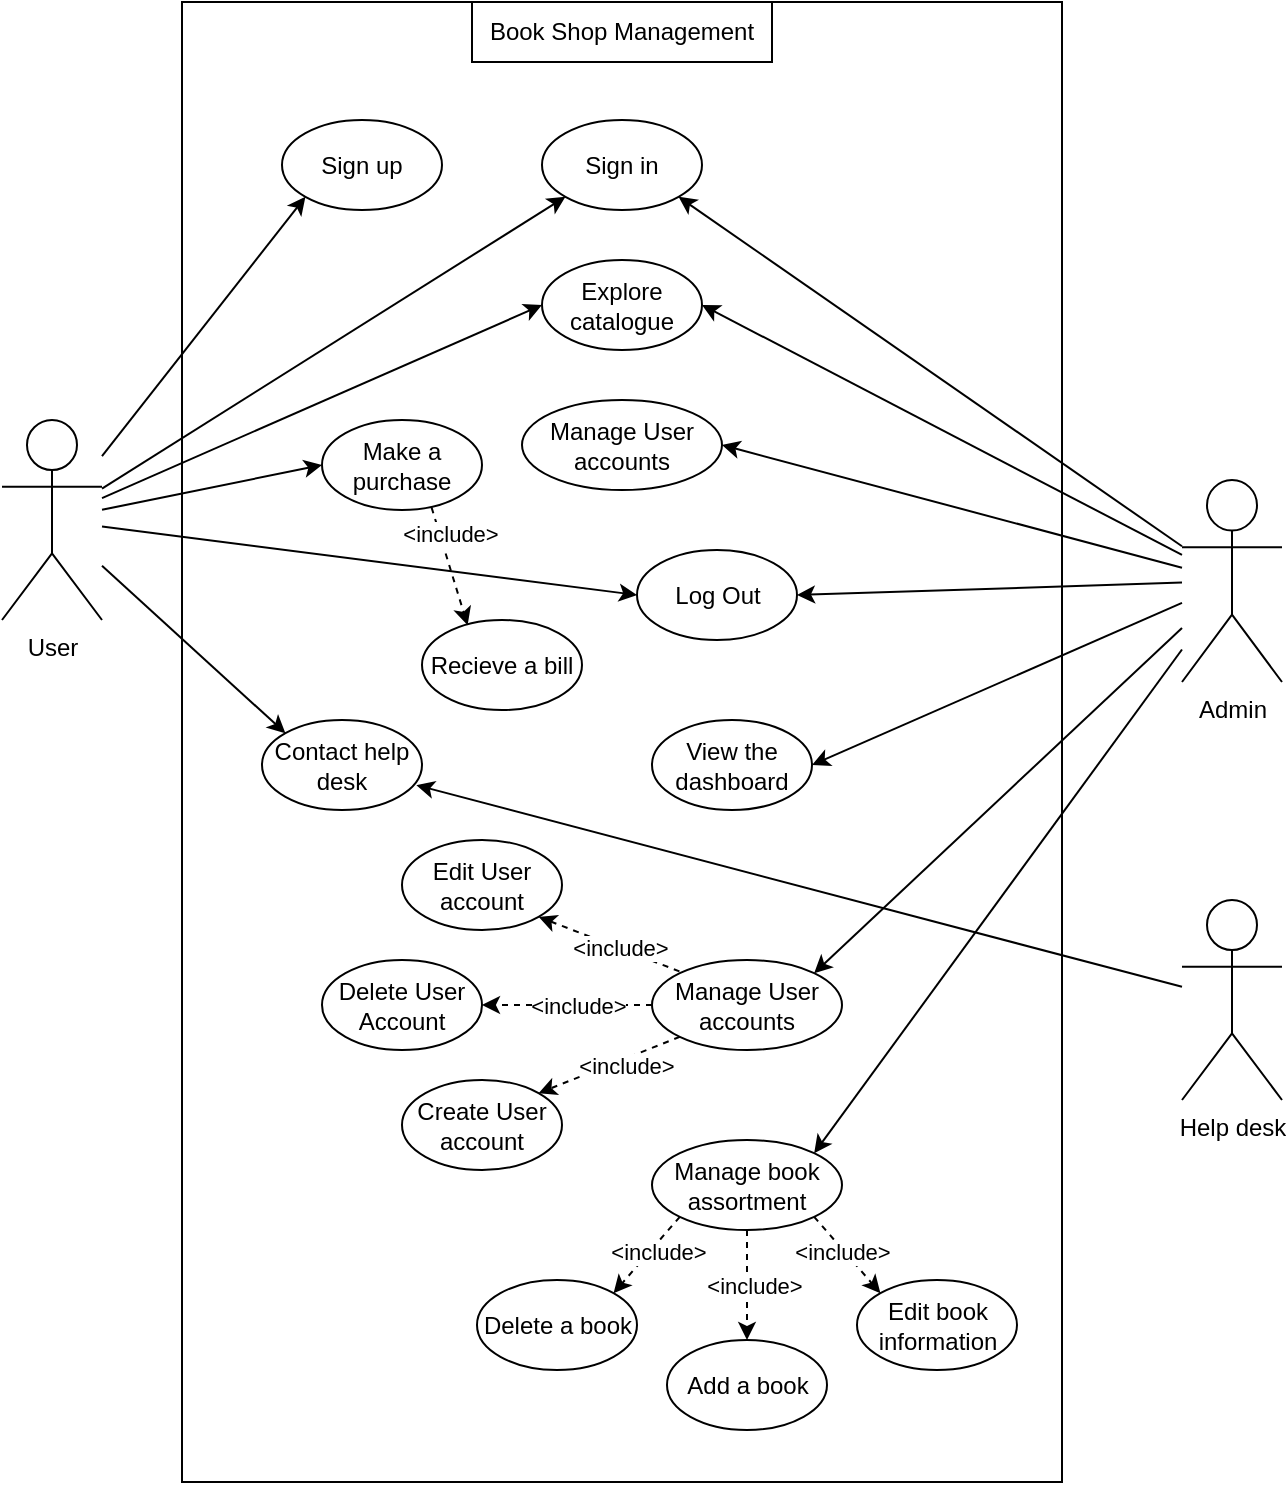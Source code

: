 <mxfile version="22.1.2" type="device">
  <diagram name="Page-1" id="ufkggKscRqSqTlpsX15j">
    <mxGraphModel dx="1036" dy="606" grid="1" gridSize="10" guides="1" tooltips="1" connect="1" arrows="1" fold="1" page="1" pageScale="1" pageWidth="850" pageHeight="1100" math="0" shadow="0">
      <root>
        <mxCell id="0" />
        <mxCell id="1" parent="0" />
        <mxCell id="jjX1cJZiCWYE-OouKNHz-5" value="" style="group;movable=1;resizable=1;rotatable=1;deletable=1;editable=1;locked=0;connectable=1;" vertex="1" connectable="0" parent="1">
          <mxGeometry x="190" y="41" width="460" height="740" as="geometry" />
        </mxCell>
        <mxCell id="jjX1cJZiCWYE-OouKNHz-1" value="" style="rounded=0;whiteSpace=wrap;html=1;movable=1;resizable=1;rotatable=1;deletable=1;editable=1;locked=0;connectable=1;" vertex="1" parent="jjX1cJZiCWYE-OouKNHz-5">
          <mxGeometry width="440" height="740" as="geometry" />
        </mxCell>
        <mxCell id="jjX1cJZiCWYE-OouKNHz-10" value="Sign in" style="ellipse;whiteSpace=wrap;html=1;movable=1;resizable=1;rotatable=1;deletable=1;editable=1;locked=0;connectable=1;" vertex="1" parent="jjX1cJZiCWYE-OouKNHz-5">
          <mxGeometry x="180" y="59" width="80" height="45" as="geometry" />
        </mxCell>
        <mxCell id="jjX1cJZiCWYE-OouKNHz-13" value="Make a purchase" style="ellipse;whiteSpace=wrap;html=1;movable=1;resizable=1;rotatable=1;deletable=1;editable=1;locked=0;connectable=1;" vertex="1" parent="jjX1cJZiCWYE-OouKNHz-5">
          <mxGeometry x="70" y="209" width="80" height="45" as="geometry" />
        </mxCell>
        <mxCell id="jjX1cJZiCWYE-OouKNHz-14" value="Explore catalogue" style="ellipse;whiteSpace=wrap;html=1;movable=1;resizable=1;rotatable=1;deletable=1;editable=1;locked=0;connectable=1;" vertex="1" parent="jjX1cJZiCWYE-OouKNHz-5">
          <mxGeometry x="180" y="129" width="80" height="45" as="geometry" />
        </mxCell>
        <mxCell id="jjX1cJZiCWYE-OouKNHz-15" value="Recieve a bill" style="ellipse;whiteSpace=wrap;html=1;movable=1;resizable=1;rotatable=1;deletable=1;editable=1;locked=0;connectable=1;" vertex="1" parent="jjX1cJZiCWYE-OouKNHz-5">
          <mxGeometry x="120" y="309" width="80" height="45" as="geometry" />
        </mxCell>
        <mxCell id="jjX1cJZiCWYE-OouKNHz-21" value="" style="endArrow=classic;html=1;rounded=0;exitX=0.685;exitY=0.973;exitDx=0;exitDy=0;dashed=1;entryX=0.285;entryY=0.058;entryDx=0;entryDy=0;exitPerimeter=0;movable=1;resizable=1;rotatable=1;deletable=1;editable=1;locked=0;connectable=1;entryPerimeter=0;" edge="1" parent="jjX1cJZiCWYE-OouKNHz-5" source="jjX1cJZiCWYE-OouKNHz-13" target="jjX1cJZiCWYE-OouKNHz-15">
          <mxGeometry width="50" height="50" relative="1" as="geometry">
            <mxPoint x="270" y="269" as="sourcePoint" />
            <mxPoint x="170" y="202" as="targetPoint" />
          </mxGeometry>
        </mxCell>
        <mxCell id="jjX1cJZiCWYE-OouKNHz-22" value="&amp;lt;include&amp;gt;" style="edgeLabel;html=1;align=center;verticalAlign=middle;resizable=1;points=[];movable=1;rotatable=1;deletable=1;editable=1;locked=0;connectable=1;" vertex="1" connectable="0" parent="jjX1cJZiCWYE-OouKNHz-21">
          <mxGeometry x="0.051" relative="1" as="geometry">
            <mxPoint x="-1" y="-18" as="offset" />
          </mxGeometry>
        </mxCell>
        <mxCell id="jjX1cJZiCWYE-OouKNHz-25" value="Contact help desk" style="ellipse;whiteSpace=wrap;html=1;movable=1;resizable=1;rotatable=1;deletable=1;editable=1;locked=0;connectable=1;" vertex="1" parent="jjX1cJZiCWYE-OouKNHz-5">
          <mxGeometry x="40" y="359" width="80" height="45" as="geometry" />
        </mxCell>
        <mxCell id="jjX1cJZiCWYE-OouKNHz-29" value="Manage User accounts" style="ellipse;whiteSpace=wrap;html=1;movable=1;resizable=1;rotatable=1;deletable=1;editable=1;locked=0;connectable=1;" vertex="1" parent="jjX1cJZiCWYE-OouKNHz-5">
          <mxGeometry x="170" y="199" width="100" height="45" as="geometry" />
        </mxCell>
        <mxCell id="jjX1cJZiCWYE-OouKNHz-30" value="Manage book assortment" style="ellipse;whiteSpace=wrap;html=1;movable=1;resizable=1;rotatable=1;deletable=1;editable=1;locked=0;connectable=1;" vertex="1" parent="jjX1cJZiCWYE-OouKNHz-5">
          <mxGeometry x="235" y="569" width="95" height="45" as="geometry" />
        </mxCell>
        <mxCell id="jjX1cJZiCWYE-OouKNHz-32" value="Edit book information" style="ellipse;whiteSpace=wrap;html=1;movable=1;resizable=1;rotatable=1;deletable=1;editable=1;locked=0;connectable=1;" vertex="1" parent="jjX1cJZiCWYE-OouKNHz-5">
          <mxGeometry x="337.5" y="639" width="80" height="45" as="geometry" />
        </mxCell>
        <mxCell id="jjX1cJZiCWYE-OouKNHz-33" value="Delete a book" style="ellipse;whiteSpace=wrap;html=1;movable=1;resizable=1;rotatable=1;deletable=1;editable=1;locked=0;connectable=1;" vertex="1" parent="jjX1cJZiCWYE-OouKNHz-5">
          <mxGeometry x="147.5" y="639" width="80" height="45" as="geometry" />
        </mxCell>
        <mxCell id="jjX1cJZiCWYE-OouKNHz-34" value="Add a book" style="ellipse;whiteSpace=wrap;html=1;movable=1;resizable=1;rotatable=1;deletable=1;editable=1;locked=0;connectable=1;" vertex="1" parent="jjX1cJZiCWYE-OouKNHz-5">
          <mxGeometry x="242.5" y="669" width="80" height="45" as="geometry" />
        </mxCell>
        <mxCell id="jjX1cJZiCWYE-OouKNHz-36" value="" style="endArrow=classic;html=1;rounded=0;exitX=0;exitY=1;exitDx=0;exitDy=0;entryX=1;entryY=0;entryDx=0;entryDy=0;dashed=1;movable=1;resizable=1;rotatable=1;deletable=1;editable=1;locked=0;connectable=1;" edge="1" parent="jjX1cJZiCWYE-OouKNHz-5" source="jjX1cJZiCWYE-OouKNHz-30" target="jjX1cJZiCWYE-OouKNHz-33">
          <mxGeometry width="50" height="50" relative="1" as="geometry">
            <mxPoint x="267.5" y="409" as="sourcePoint" />
            <mxPoint x="317.5" y="359" as="targetPoint" />
          </mxGeometry>
        </mxCell>
        <mxCell id="jjX1cJZiCWYE-OouKNHz-39" value="&amp;lt;include&amp;gt;" style="edgeLabel;html=1;align=center;verticalAlign=middle;resizable=1;points=[];movable=1;rotatable=1;deletable=1;editable=1;locked=0;connectable=1;" vertex="1" connectable="0" parent="jjX1cJZiCWYE-OouKNHz-36">
          <mxGeometry x="-0.2" y="3" relative="1" as="geometry">
            <mxPoint as="offset" />
          </mxGeometry>
        </mxCell>
        <mxCell id="jjX1cJZiCWYE-OouKNHz-37" value="" style="endArrow=classic;html=1;rounded=0;exitX=0.5;exitY=1;exitDx=0;exitDy=0;entryX=0.5;entryY=0;entryDx=0;entryDy=0;dashed=1;movable=1;resizable=1;rotatable=1;deletable=1;editable=1;locked=0;connectable=1;" edge="1" parent="jjX1cJZiCWYE-OouKNHz-5" source="jjX1cJZiCWYE-OouKNHz-30" target="jjX1cJZiCWYE-OouKNHz-34">
          <mxGeometry width="50" height="50" relative="1" as="geometry">
            <mxPoint x="267.5" y="409" as="sourcePoint" />
            <mxPoint x="317.5" y="359" as="targetPoint" />
          </mxGeometry>
        </mxCell>
        <mxCell id="jjX1cJZiCWYE-OouKNHz-42" value="&amp;lt;include&amp;gt;" style="edgeLabel;html=1;align=center;verticalAlign=middle;resizable=1;points=[];movable=1;rotatable=1;deletable=1;editable=1;locked=0;connectable=1;" vertex="1" connectable="0" parent="jjX1cJZiCWYE-OouKNHz-37">
          <mxGeometry x="-0.396" y="3" relative="1" as="geometry">
            <mxPoint y="11" as="offset" />
          </mxGeometry>
        </mxCell>
        <mxCell id="jjX1cJZiCWYE-OouKNHz-38" value="" style="endArrow=classic;html=1;rounded=0;exitX=1;exitY=1;exitDx=0;exitDy=0;entryX=0;entryY=0;entryDx=0;entryDy=0;dashed=1;movable=1;resizable=1;rotatable=1;deletable=1;editable=1;locked=0;connectable=1;" edge="1" parent="jjX1cJZiCWYE-OouKNHz-5" source="jjX1cJZiCWYE-OouKNHz-30" target="jjX1cJZiCWYE-OouKNHz-32">
          <mxGeometry width="50" height="50" relative="1" as="geometry">
            <mxPoint x="267.5" y="409" as="sourcePoint" />
            <mxPoint x="317.5" y="359" as="targetPoint" />
          </mxGeometry>
        </mxCell>
        <mxCell id="jjX1cJZiCWYE-OouKNHz-40" value="&amp;lt;include&amp;gt;" style="edgeLabel;html=1;align=center;verticalAlign=middle;resizable=1;points=[];movable=1;rotatable=1;deletable=1;editable=1;locked=0;connectable=1;" vertex="1" connectable="0" parent="jjX1cJZiCWYE-OouKNHz-38">
          <mxGeometry x="-0.128" y="-1" relative="1" as="geometry">
            <mxPoint as="offset" />
          </mxGeometry>
        </mxCell>
        <mxCell id="jjX1cJZiCWYE-OouKNHz-44" value="Manage User accounts" style="ellipse;whiteSpace=wrap;html=1;movable=1;resizable=1;rotatable=1;deletable=1;editable=1;locked=0;connectable=1;" vertex="1" parent="jjX1cJZiCWYE-OouKNHz-5">
          <mxGeometry x="235" y="479" width="95" height="45" as="geometry" />
        </mxCell>
        <mxCell id="jjX1cJZiCWYE-OouKNHz-45" value="Edit User account" style="ellipse;whiteSpace=wrap;html=1;movable=1;resizable=1;rotatable=1;deletable=1;editable=1;locked=0;connectable=1;" vertex="1" parent="jjX1cJZiCWYE-OouKNHz-5">
          <mxGeometry x="110" y="419" width="80" height="45" as="geometry" />
        </mxCell>
        <mxCell id="jjX1cJZiCWYE-OouKNHz-46" value="Create User account" style="ellipse;whiteSpace=wrap;html=1;movable=1;resizable=1;rotatable=1;deletable=1;editable=1;locked=0;connectable=1;" vertex="1" parent="jjX1cJZiCWYE-OouKNHz-5">
          <mxGeometry x="110" y="539" width="80" height="45" as="geometry" />
        </mxCell>
        <mxCell id="jjX1cJZiCWYE-OouKNHz-47" value="Delete User Account" style="ellipse;whiteSpace=wrap;html=1;movable=1;resizable=1;rotatable=1;deletable=1;editable=1;locked=0;connectable=1;" vertex="1" parent="jjX1cJZiCWYE-OouKNHz-5">
          <mxGeometry x="70" y="479" width="80" height="45" as="geometry" />
        </mxCell>
        <mxCell id="jjX1cJZiCWYE-OouKNHz-48" value="" style="endArrow=classic;html=1;rounded=0;exitX=0;exitY=1;exitDx=0;exitDy=0;entryX=1;entryY=0;entryDx=0;entryDy=0;dashed=1;movable=1;resizable=1;rotatable=1;deletable=1;editable=1;locked=0;connectable=1;" edge="1" parent="jjX1cJZiCWYE-OouKNHz-5" source="jjX1cJZiCWYE-OouKNHz-44" target="jjX1cJZiCWYE-OouKNHz-46">
          <mxGeometry width="50" height="50" relative="1" as="geometry">
            <mxPoint x="300" y="129" as="sourcePoint" />
            <mxPoint x="350" y="79" as="targetPoint" />
          </mxGeometry>
        </mxCell>
        <mxCell id="jjX1cJZiCWYE-OouKNHz-49" value="&amp;lt;include&amp;gt;" style="edgeLabel;html=1;align=center;verticalAlign=middle;resizable=1;points=[];movable=1;rotatable=1;deletable=1;editable=1;locked=0;connectable=1;" vertex="1" connectable="0" parent="jjX1cJZiCWYE-OouKNHz-48">
          <mxGeometry x="-0.2" y="3" relative="1" as="geometry">
            <mxPoint as="offset" />
          </mxGeometry>
        </mxCell>
        <mxCell id="jjX1cJZiCWYE-OouKNHz-50" value="" style="endArrow=classic;html=1;rounded=0;exitX=0;exitY=0.5;exitDx=0;exitDy=0;entryX=1;entryY=0.5;entryDx=0;entryDy=0;dashed=1;movable=1;resizable=1;rotatable=1;deletable=1;editable=1;locked=0;connectable=1;" edge="1" parent="jjX1cJZiCWYE-OouKNHz-5" source="jjX1cJZiCWYE-OouKNHz-44" target="jjX1cJZiCWYE-OouKNHz-47">
          <mxGeometry width="50" height="50" relative="1" as="geometry">
            <mxPoint x="300" y="129" as="sourcePoint" />
            <mxPoint x="350" y="79" as="targetPoint" />
          </mxGeometry>
        </mxCell>
        <mxCell id="jjX1cJZiCWYE-OouKNHz-51" value="&amp;lt;include&amp;gt;" style="edgeLabel;html=1;align=center;verticalAlign=middle;resizable=1;points=[];movable=1;rotatable=1;deletable=1;editable=1;locked=0;connectable=1;" vertex="1" connectable="0" parent="jjX1cJZiCWYE-OouKNHz-50">
          <mxGeometry x="-0.396" y="3" relative="1" as="geometry">
            <mxPoint x="-12" y="-3" as="offset" />
          </mxGeometry>
        </mxCell>
        <mxCell id="jjX1cJZiCWYE-OouKNHz-52" value="" style="endArrow=classic;html=1;rounded=0;exitX=0;exitY=0;exitDx=0;exitDy=0;entryX=1;entryY=1;entryDx=0;entryDy=0;dashed=1;movable=1;resizable=1;rotatable=1;deletable=1;editable=1;locked=0;connectable=1;" edge="1" parent="jjX1cJZiCWYE-OouKNHz-5" target="jjX1cJZiCWYE-OouKNHz-45">
          <mxGeometry width="50" height="50" relative="1" as="geometry">
            <mxPoint x="248.713" y="484.685" as="sourcePoint" />
            <mxPoint x="208.6" y="461.23" as="targetPoint" />
          </mxGeometry>
        </mxCell>
        <mxCell id="jjX1cJZiCWYE-OouKNHz-53" value="&amp;lt;include&amp;gt;" style="edgeLabel;html=1;align=center;verticalAlign=middle;resizable=1;points=[];movable=1;rotatable=1;deletable=1;editable=1;locked=0;connectable=1;" vertex="1" connectable="0" parent="jjX1cJZiCWYE-OouKNHz-52">
          <mxGeometry x="-0.128" y="-1" relative="1" as="geometry">
            <mxPoint y="1" as="offset" />
          </mxGeometry>
        </mxCell>
        <mxCell id="jjX1cJZiCWYE-OouKNHz-55" value="View the dashboard" style="ellipse;whiteSpace=wrap;html=1;movable=1;resizable=1;rotatable=1;deletable=1;editable=1;locked=0;connectable=1;" vertex="1" parent="jjX1cJZiCWYE-OouKNHz-5">
          <mxGeometry x="235" y="359" width="80" height="45" as="geometry" />
        </mxCell>
        <mxCell id="jjX1cJZiCWYE-OouKNHz-58" value="Log Out" style="ellipse;whiteSpace=wrap;html=1;movable=1;resizable=1;rotatable=1;deletable=1;editable=1;locked=0;connectable=1;" vertex="1" parent="jjX1cJZiCWYE-OouKNHz-5">
          <mxGeometry x="227.5" y="274" width="80" height="45" as="geometry" />
        </mxCell>
        <mxCell id="jjX1cJZiCWYE-OouKNHz-99" value="Sign up" style="ellipse;whiteSpace=wrap;html=1;movable=1;resizable=1;rotatable=1;deletable=1;editable=1;locked=0;connectable=1;" vertex="1" parent="jjX1cJZiCWYE-OouKNHz-5">
          <mxGeometry x="50" y="59" width="80" height="45" as="geometry" />
        </mxCell>
        <mxCell id="jjX1cJZiCWYE-OouKNHz-2" value="" style="rounded=0;whiteSpace=wrap;html=1;movable=1;resizable=1;rotatable=1;deletable=1;editable=1;locked=0;connectable=1;" vertex="1" parent="jjX1cJZiCWYE-OouKNHz-5">
          <mxGeometry x="145" width="150" height="30" as="geometry" />
        </mxCell>
        <mxCell id="jjX1cJZiCWYE-OouKNHz-3" value="Book Shop Management" style="text;html=1;strokeColor=none;fillColor=none;align=center;verticalAlign=middle;whiteSpace=wrap;rounded=0;movable=1;resizable=1;rotatable=1;deletable=1;editable=1;locked=0;connectable=1;" vertex="1" parent="jjX1cJZiCWYE-OouKNHz-5">
          <mxGeometry x="150" y="5" width="140" height="20" as="geometry" />
        </mxCell>
        <mxCell id="jjX1cJZiCWYE-OouKNHz-6" value="User" style="shape=umlActor;verticalLabelPosition=bottom;verticalAlign=top;html=1;outlineConnect=0;movable=1;resizable=1;rotatable=1;deletable=1;editable=1;locked=0;connectable=1;" vertex="1" parent="1">
          <mxGeometry x="100" y="250" width="50" height="100" as="geometry" />
        </mxCell>
        <mxCell id="jjX1cJZiCWYE-OouKNHz-7" value="Admin" style="shape=umlActor;verticalLabelPosition=bottom;verticalAlign=top;html=1;outlineConnect=0;movable=1;resizable=1;rotatable=1;deletable=1;editable=1;locked=0;connectable=1;" vertex="1" parent="1">
          <mxGeometry x="690" y="280" width="50" height="101" as="geometry" />
        </mxCell>
        <mxCell id="jjX1cJZiCWYE-OouKNHz-17" value="" style="endArrow=classic;html=1;rounded=0;entryX=0;entryY=1;entryDx=0;entryDy=0;movable=1;resizable=1;rotatable=1;deletable=1;editable=1;locked=0;connectable=1;" edge="1" parent="1" source="jjX1cJZiCWYE-OouKNHz-6" target="jjX1cJZiCWYE-OouKNHz-10">
          <mxGeometry width="50" height="50" relative="1" as="geometry">
            <mxPoint x="460" y="310" as="sourcePoint" />
            <mxPoint x="510" y="260" as="targetPoint" />
          </mxGeometry>
        </mxCell>
        <mxCell id="jjX1cJZiCWYE-OouKNHz-19" value="" style="endArrow=classic;html=1;rounded=0;entryX=0;entryY=0.5;entryDx=0;entryDy=0;movable=1;resizable=1;rotatable=1;deletable=1;editable=1;locked=0;connectable=1;" edge="1" parent="1" source="jjX1cJZiCWYE-OouKNHz-6" target="jjX1cJZiCWYE-OouKNHz-14">
          <mxGeometry width="50" height="50" relative="1" as="geometry">
            <mxPoint x="460" y="310" as="sourcePoint" />
            <mxPoint x="510" y="260" as="targetPoint" />
          </mxGeometry>
        </mxCell>
        <mxCell id="jjX1cJZiCWYE-OouKNHz-20" value="" style="endArrow=classic;html=1;rounded=0;entryX=0;entryY=0.5;entryDx=0;entryDy=0;movable=1;resizable=1;rotatable=1;deletable=1;editable=1;locked=0;connectable=1;" edge="1" parent="1" source="jjX1cJZiCWYE-OouKNHz-6" target="jjX1cJZiCWYE-OouKNHz-13">
          <mxGeometry width="50" height="50" relative="1" as="geometry">
            <mxPoint x="460" y="310" as="sourcePoint" />
            <mxPoint x="510" y="260" as="targetPoint" />
          </mxGeometry>
        </mxCell>
        <mxCell id="jjX1cJZiCWYE-OouKNHz-26" value="" style="endArrow=classic;html=1;rounded=0;entryX=0;entryY=0;entryDx=0;entryDy=0;movable=1;resizable=1;rotatable=1;deletable=1;editable=1;locked=0;connectable=1;" edge="1" parent="1" source="jjX1cJZiCWYE-OouKNHz-6" target="jjX1cJZiCWYE-OouKNHz-25">
          <mxGeometry width="50" height="50" relative="1" as="geometry">
            <mxPoint x="460" y="310" as="sourcePoint" />
            <mxPoint x="510" y="260" as="targetPoint" />
          </mxGeometry>
        </mxCell>
        <mxCell id="jjX1cJZiCWYE-OouKNHz-27" value="" style="endArrow=classic;html=1;rounded=0;entryX=1;entryY=0.5;entryDx=0;entryDy=0;movable=1;resizable=1;rotatable=1;deletable=1;editable=1;locked=0;connectable=1;" edge="1" parent="1" source="jjX1cJZiCWYE-OouKNHz-7" target="jjX1cJZiCWYE-OouKNHz-14">
          <mxGeometry width="50" height="50" relative="1" as="geometry">
            <mxPoint x="460" y="310" as="sourcePoint" />
            <mxPoint x="510" y="260" as="targetPoint" />
          </mxGeometry>
        </mxCell>
        <mxCell id="jjX1cJZiCWYE-OouKNHz-28" value="" style="endArrow=classic;html=1;rounded=0;entryX=1;entryY=1;entryDx=0;entryDy=0;movable=1;resizable=1;rotatable=1;deletable=1;editable=1;locked=0;connectable=1;" edge="1" parent="1" source="jjX1cJZiCWYE-OouKNHz-7" target="jjX1cJZiCWYE-OouKNHz-10">
          <mxGeometry width="50" height="50" relative="1" as="geometry">
            <mxPoint x="460" y="310" as="sourcePoint" />
            <mxPoint x="510" y="260" as="targetPoint" />
          </mxGeometry>
        </mxCell>
        <mxCell id="jjX1cJZiCWYE-OouKNHz-31" value="" style="endArrow=classic;html=1;rounded=0;entryX=1;entryY=0.5;entryDx=0;entryDy=0;movable=1;resizable=1;rotatable=1;deletable=1;editable=1;locked=0;connectable=1;" edge="1" parent="1" source="jjX1cJZiCWYE-OouKNHz-7" target="jjX1cJZiCWYE-OouKNHz-29">
          <mxGeometry width="50" height="50" relative="1" as="geometry">
            <mxPoint x="460" y="310" as="sourcePoint" />
            <mxPoint x="510" y="260" as="targetPoint" />
          </mxGeometry>
        </mxCell>
        <mxCell id="jjX1cJZiCWYE-OouKNHz-35" value="" style="endArrow=classic;html=1;rounded=0;entryX=1;entryY=0;entryDx=0;entryDy=0;movable=1;resizable=1;rotatable=1;deletable=1;editable=1;locked=0;connectable=1;" edge="1" parent="1" source="jjX1cJZiCWYE-OouKNHz-7" target="jjX1cJZiCWYE-OouKNHz-30">
          <mxGeometry width="50" height="50" relative="1" as="geometry">
            <mxPoint x="460" y="310" as="sourcePoint" />
            <mxPoint x="510" y="260" as="targetPoint" />
          </mxGeometry>
        </mxCell>
        <mxCell id="jjX1cJZiCWYE-OouKNHz-54" value="" style="endArrow=classic;html=1;rounded=0;entryX=1;entryY=0;entryDx=0;entryDy=0;" edge="1" parent="1" source="jjX1cJZiCWYE-OouKNHz-7" target="jjX1cJZiCWYE-OouKNHz-44">
          <mxGeometry width="50" height="50" relative="1" as="geometry">
            <mxPoint x="460" y="540" as="sourcePoint" />
            <mxPoint x="510" y="490" as="targetPoint" />
          </mxGeometry>
        </mxCell>
        <mxCell id="jjX1cJZiCWYE-OouKNHz-56" value="" style="endArrow=classic;html=1;rounded=0;entryX=1;entryY=0.5;entryDx=0;entryDy=0;" edge="1" parent="1" source="jjX1cJZiCWYE-OouKNHz-7" target="jjX1cJZiCWYE-OouKNHz-55">
          <mxGeometry width="50" height="50" relative="1" as="geometry">
            <mxPoint x="460" y="540" as="sourcePoint" />
            <mxPoint x="510" y="490" as="targetPoint" />
          </mxGeometry>
        </mxCell>
        <mxCell id="jjX1cJZiCWYE-OouKNHz-59" value="" style="endArrow=classic;html=1;rounded=0;entryX=1;entryY=0.5;entryDx=0;entryDy=0;" edge="1" parent="1" source="jjX1cJZiCWYE-OouKNHz-7" target="jjX1cJZiCWYE-OouKNHz-58">
          <mxGeometry width="50" height="50" relative="1" as="geometry">
            <mxPoint x="460" y="340" as="sourcePoint" />
            <mxPoint x="510" y="290" as="targetPoint" />
          </mxGeometry>
        </mxCell>
        <mxCell id="jjX1cJZiCWYE-OouKNHz-60" value="" style="endArrow=classic;html=1;rounded=0;entryX=0;entryY=0.5;entryDx=0;entryDy=0;" edge="1" parent="1" source="jjX1cJZiCWYE-OouKNHz-6" target="jjX1cJZiCWYE-OouKNHz-58">
          <mxGeometry width="50" height="50" relative="1" as="geometry">
            <mxPoint x="460" y="340" as="sourcePoint" />
            <mxPoint x="510" y="290" as="targetPoint" />
          </mxGeometry>
        </mxCell>
        <mxCell id="jjX1cJZiCWYE-OouKNHz-63" value="Help desk" style="shape=umlActor;verticalLabelPosition=bottom;verticalAlign=top;html=1;outlineConnect=0;movable=1;resizable=1;rotatable=1;deletable=1;editable=1;locked=0;connectable=1;" vertex="1" parent="1">
          <mxGeometry x="690" y="490" width="50" height="100" as="geometry" />
        </mxCell>
        <mxCell id="jjX1cJZiCWYE-OouKNHz-64" value="" style="endArrow=classic;html=1;rounded=0;entryX=0.965;entryY=0.724;entryDx=0;entryDy=0;entryPerimeter=0;" edge="1" parent="1" source="jjX1cJZiCWYE-OouKNHz-63" target="jjX1cJZiCWYE-OouKNHz-25">
          <mxGeometry width="50" height="50" relative="1" as="geometry">
            <mxPoint x="470" y="440" as="sourcePoint" />
            <mxPoint x="520" y="390" as="targetPoint" />
          </mxGeometry>
        </mxCell>
        <mxCell id="jjX1cJZiCWYE-OouKNHz-100" value="" style="endArrow=classic;html=1;rounded=0;entryX=0;entryY=1;entryDx=0;entryDy=0;" edge="1" parent="1" source="jjX1cJZiCWYE-OouKNHz-6" target="jjX1cJZiCWYE-OouKNHz-99">
          <mxGeometry width="50" height="50" relative="1" as="geometry">
            <mxPoint x="470" y="200" as="sourcePoint" />
            <mxPoint x="520" y="150" as="targetPoint" />
          </mxGeometry>
        </mxCell>
      </root>
    </mxGraphModel>
  </diagram>
</mxfile>

